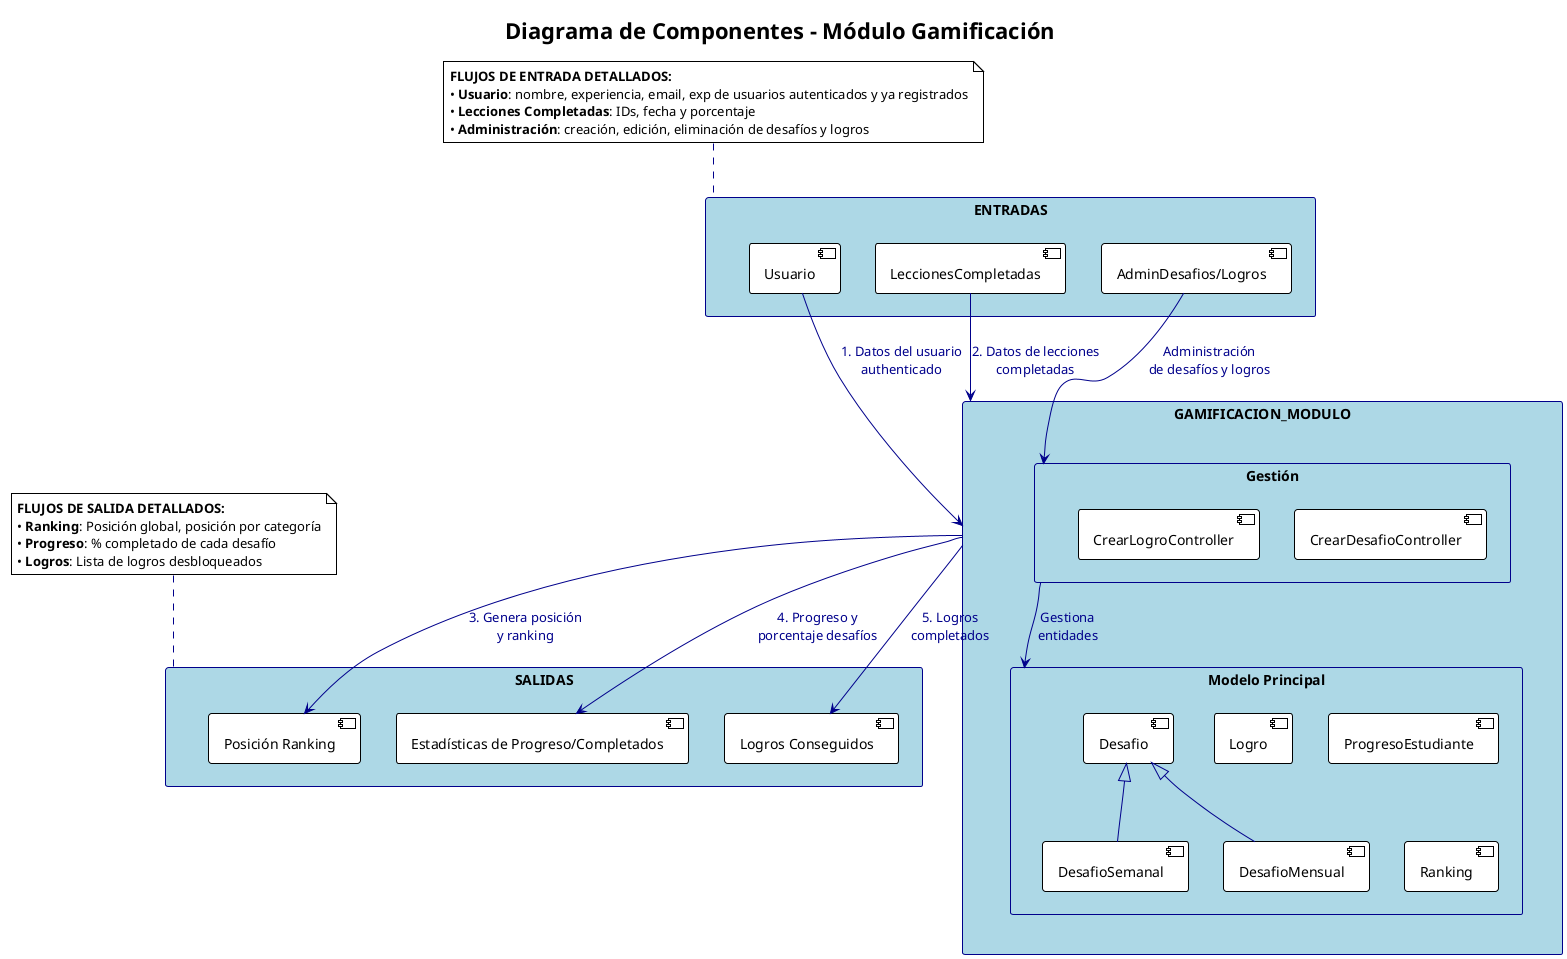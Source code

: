 @startuml Flujos_Entrada_Salida_Gamificacion

!theme plain
title Diagrama de Componentes - Módulo Gamificación

skinparam rectangle {
    BackgroundColor LightBlue
    BorderColor DarkBlue
}

skinparam arrow {
    Color DarkBlue
    FontColor DarkBlue
}

' === ENTRADAS AL MÓDULO ===
rectangle "**ENTRADAS**" as Entradas {
  [Usuario] as UserIn
  [LeccionesCompletadas] as LessonsIn
 [AdminDesafios/Logros] as AdminIn
}

' === NÚCLEO DEL MÓDULO GAMIFICACIÓN ===
rectangle "**GAMIFICACION_MODULO**" as Core {

  rectangle "Modelo Principal" as ModeloCore {
    [Logro]
    [Desafio]
    [DesafioSemanal]
    [DesafioMensual]
    [ProgresoEstudiante]
    [Ranking]
  }

  rectangle "Gestión" as Gestion {
    [CrearDesafioController]
    [CrearLogroController]
  }

}

' === SALIDAS DEL MÓDULO ===
rectangle "**SALIDAS**" as Salidas {
  [Posición Ranking] as RankOut
  [Estadísticas de Progreso/Completados] as ProgressOut
  [Logros Conseguidos] as AchievementOut
}


' === FLUJOS DE ENTRADA ===
UserIn --> Core : "1. Datos del usuario\nauthenticado"
LessonsIn --> Core : "2. Datos de lecciones\ncompletadas"
AdminIn --> Gestion : "Administración\nde desafíos y logros"

' === FLUJOS INTERNOS ===
Gestion --> ModeloCore : "Gestiona\nentidades"

' === FLUJOS DE SALIDA ===
Core --> RankOut : "3. Genera posición\ny ranking"
Core --> ProgressOut : "4. Progreso y\nporcentaje desafíos"
Core --> AchievementOut : "5. Logros\ncompletados"

' === INTERACCIÓN CON GUI ===

' === NOTAS DETALLADAS ===
note as N1
**FLUJOS DE ENTRADA DETALLADOS:**
• **Usuario**: nombre, experiencia, email, exp de usuarios autenticados y ya registrados
• **Lecciones Completadas**: IDs, fecha y porcentaje
• **Administración**: creación, edición, eliminación de desafíos y logros
end note

note as N2
**FLUJOS DE SALIDA DETALLADOS:**
• **Ranking**: Posición global, posición por categoría
• **Progreso**: % completado de cada desafío
• **Logros**: Lista de logros desbloqueados
end note


N1 .. Entradas
N2 .. Salidas

' === HERENCIA EN MODELO PRINCIPAL ===
[Desafio] <|-- [DesafioSemanal]
[Desafio] <|-- [DesafioMensual]

@enduml
